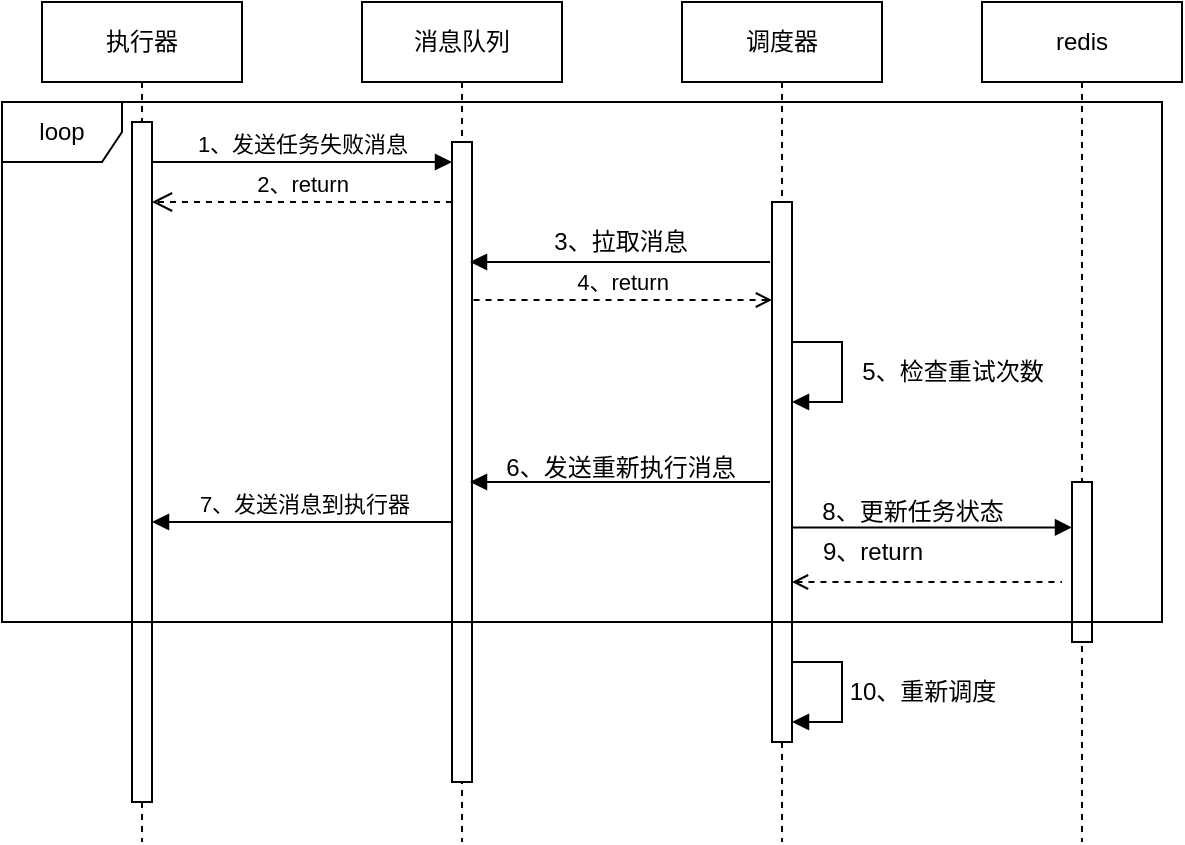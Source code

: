 <mxfile version="21.6.2" type="github">
  <diagram name="第 1 页" id="UQAENWKFMKEMZwTTzu6k">
    <mxGraphModel dx="1468" dy="700" grid="1" gridSize="10" guides="1" tooltips="1" connect="1" arrows="1" fold="1" page="1" pageScale="1" pageWidth="827" pageHeight="1169" math="0" shadow="0">
      <root>
        <mxCell id="0" />
        <mxCell id="1" parent="0" />
        <mxCell id="4a96NGDsUJ6DqveSW2GX-1" value="执行器" style="shape=umlLifeline;perimeter=lifelinePerimeter;whiteSpace=wrap;html=1;container=1;dropTarget=0;collapsible=0;recursiveResize=0;outlineConnect=0;portConstraint=eastwest;newEdgeStyle={&quot;edgeStyle&quot;:&quot;elbowEdgeStyle&quot;,&quot;elbow&quot;:&quot;vertical&quot;,&quot;curved&quot;:0,&quot;rounded&quot;:0};" vertex="1" parent="1">
          <mxGeometry x="80" y="80" width="100" height="420" as="geometry" />
        </mxCell>
        <mxCell id="4a96NGDsUJ6DqveSW2GX-5" value="" style="html=1;points=[];perimeter=orthogonalPerimeter;outlineConnect=0;targetShapes=umlLifeline;portConstraint=eastwest;newEdgeStyle={&quot;edgeStyle&quot;:&quot;elbowEdgeStyle&quot;,&quot;elbow&quot;:&quot;vertical&quot;,&quot;curved&quot;:0,&quot;rounded&quot;:0};" vertex="1" parent="4a96NGDsUJ6DqveSW2GX-1">
          <mxGeometry x="45" y="60" width="10" height="340" as="geometry" />
        </mxCell>
        <mxCell id="4a96NGDsUJ6DqveSW2GX-2" value="消息队列" style="shape=umlLifeline;perimeter=lifelinePerimeter;whiteSpace=wrap;html=1;container=1;dropTarget=0;collapsible=0;recursiveResize=0;outlineConnect=0;portConstraint=eastwest;newEdgeStyle={&quot;edgeStyle&quot;:&quot;elbowEdgeStyle&quot;,&quot;elbow&quot;:&quot;vertical&quot;,&quot;curved&quot;:0,&quot;rounded&quot;:0};" vertex="1" parent="1">
          <mxGeometry x="240" y="80" width="100" height="420" as="geometry" />
        </mxCell>
        <mxCell id="4a96NGDsUJ6DqveSW2GX-6" value="" style="html=1;points=[];perimeter=orthogonalPerimeter;outlineConnect=0;targetShapes=umlLifeline;portConstraint=eastwest;newEdgeStyle={&quot;edgeStyle&quot;:&quot;elbowEdgeStyle&quot;,&quot;elbow&quot;:&quot;vertical&quot;,&quot;curved&quot;:0,&quot;rounded&quot;:0};" vertex="1" parent="4a96NGDsUJ6DqveSW2GX-2">
          <mxGeometry x="45" y="70" width="10" height="320" as="geometry" />
        </mxCell>
        <mxCell id="4a96NGDsUJ6DqveSW2GX-3" value="调度器" style="shape=umlLifeline;perimeter=lifelinePerimeter;whiteSpace=wrap;html=1;container=1;dropTarget=0;collapsible=0;recursiveResize=0;outlineConnect=0;portConstraint=eastwest;newEdgeStyle={&quot;edgeStyle&quot;:&quot;elbowEdgeStyle&quot;,&quot;elbow&quot;:&quot;vertical&quot;,&quot;curved&quot;:0,&quot;rounded&quot;:0};" vertex="1" parent="1">
          <mxGeometry x="400" y="80" width="100" height="420" as="geometry" />
        </mxCell>
        <mxCell id="4a96NGDsUJ6DqveSW2GX-10" value="" style="html=1;points=[];perimeter=orthogonalPerimeter;outlineConnect=0;targetShapes=umlLifeline;portConstraint=eastwest;newEdgeStyle={&quot;edgeStyle&quot;:&quot;elbowEdgeStyle&quot;,&quot;elbow&quot;:&quot;vertical&quot;,&quot;curved&quot;:0,&quot;rounded&quot;:0};" vertex="1" parent="4a96NGDsUJ6DqveSW2GX-3">
          <mxGeometry x="45" y="100" width="10" height="270" as="geometry" />
        </mxCell>
        <mxCell id="4a96NGDsUJ6DqveSW2GX-13" value="" style="endArrow=block;endFill=1;endSize=6;html=1;rounded=0;edgeStyle=orthogonalEdgeStyle;" edge="1" parent="4a96NGDsUJ6DqveSW2GX-3">
          <mxGeometry width="160" relative="1" as="geometry">
            <mxPoint x="55" y="170" as="sourcePoint" />
            <mxPoint x="55" y="200" as="targetPoint" />
            <Array as="points">
              <mxPoint x="80" y="170" />
            </Array>
          </mxGeometry>
        </mxCell>
        <mxCell id="4a96NGDsUJ6DqveSW2GX-4" value="redis" style="shape=umlLifeline;perimeter=lifelinePerimeter;whiteSpace=wrap;html=1;container=1;dropTarget=0;collapsible=0;recursiveResize=0;outlineConnect=0;portConstraint=eastwest;newEdgeStyle={&quot;edgeStyle&quot;:&quot;elbowEdgeStyle&quot;,&quot;elbow&quot;:&quot;vertical&quot;,&quot;curved&quot;:0,&quot;rounded&quot;:0};" vertex="1" parent="1">
          <mxGeometry x="550" y="80" width="100" height="420" as="geometry" />
        </mxCell>
        <mxCell id="4a96NGDsUJ6DqveSW2GX-25" value="" style="html=1;points=[];perimeter=orthogonalPerimeter;outlineConnect=0;targetShapes=umlLifeline;portConstraint=eastwest;newEdgeStyle={&quot;edgeStyle&quot;:&quot;elbowEdgeStyle&quot;,&quot;elbow&quot;:&quot;vertical&quot;,&quot;curved&quot;:0,&quot;rounded&quot;:0};" vertex="1" parent="4a96NGDsUJ6DqveSW2GX-4">
          <mxGeometry x="45" y="240" width="10" height="80" as="geometry" />
        </mxCell>
        <mxCell id="4a96NGDsUJ6DqveSW2GX-7" value="1、发送任务失败消息" style="html=1;verticalAlign=bottom;endArrow=block;edgeStyle=elbowEdgeStyle;elbow=vertical;curved=0;rounded=0;" edge="1" parent="1" source="4a96NGDsUJ6DqveSW2GX-5">
          <mxGeometry relative="1" as="geometry">
            <mxPoint x="140" y="160" as="sourcePoint" />
            <mxPoint x="285" y="160" as="targetPoint" />
            <Array as="points">
              <mxPoint x="285" y="160" />
            </Array>
            <mxPoint as="offset" />
          </mxGeometry>
        </mxCell>
        <mxCell id="4a96NGDsUJ6DqveSW2GX-9" value="" style="endArrow=none;endFill=0;endSize=12;html=1;rounded=0;startArrow=block;startFill=1;" edge="1" parent="1">
          <mxGeometry width="160" relative="1" as="geometry">
            <mxPoint x="294" y="210" as="sourcePoint" />
            <mxPoint x="444" y="210" as="targetPoint" />
          </mxGeometry>
        </mxCell>
        <mxCell id="4a96NGDsUJ6DqveSW2GX-12" value="3、拉取消息" style="text;html=1;align=center;verticalAlign=middle;resizable=0;points=[];autosize=1;strokeColor=none;fillColor=none;" vertex="1" parent="1">
          <mxGeometry x="324" y="185" width="90" height="30" as="geometry" />
        </mxCell>
        <mxCell id="4a96NGDsUJ6DqveSW2GX-14" value="5、检查重试次数" style="text;html=1;align=center;verticalAlign=middle;resizable=0;points=[];autosize=1;strokeColor=none;fillColor=none;" vertex="1" parent="1">
          <mxGeometry x="480" y="250" width="110" height="30" as="geometry" />
        </mxCell>
        <mxCell id="4a96NGDsUJ6DqveSW2GX-8" value="2、return" style="html=1;verticalAlign=bottom;endArrow=open;dashed=1;endSize=8;edgeStyle=elbowEdgeStyle;elbow=vertical;curved=0;rounded=0;" edge="1" source="4a96NGDsUJ6DqveSW2GX-6" parent="1" target="4a96NGDsUJ6DqveSW2GX-5">
          <mxGeometry x="-0.002" relative="1" as="geometry">
            <mxPoint x="130" y="220" as="targetPoint" />
            <Array as="points">
              <mxPoint x="150" y="180" />
            </Array>
            <mxPoint as="offset" />
          </mxGeometry>
        </mxCell>
        <mxCell id="4a96NGDsUJ6DqveSW2GX-16" value="4、return" style="html=1;verticalAlign=bottom;endArrow=none;dashed=1;endSize=8;edgeStyle=elbowEdgeStyle;elbow=vertical;curved=0;rounded=0;startArrow=open;startFill=0;endFill=0;" edge="1" parent="1" source="4a96NGDsUJ6DqveSW2GX-10" target="4a96NGDsUJ6DqveSW2GX-6">
          <mxGeometry x="0.001" relative="1" as="geometry">
            <mxPoint x="440" y="229" as="sourcePoint" />
            <mxPoint x="300" y="229" as="targetPoint" />
            <Array as="points">
              <mxPoint x="300" y="229" />
            </Array>
            <mxPoint as="offset" />
          </mxGeometry>
        </mxCell>
        <mxCell id="4a96NGDsUJ6DqveSW2GX-17" value="" style="endArrow=none;endFill=0;endSize=12;html=1;rounded=0;startArrow=block;startFill=1;" edge="1" parent="1">
          <mxGeometry width="160" relative="1" as="geometry">
            <mxPoint x="294" y="320" as="sourcePoint" />
            <mxPoint x="444" y="320" as="targetPoint" />
          </mxGeometry>
        </mxCell>
        <mxCell id="4a96NGDsUJ6DqveSW2GX-18" value="7、发送消息到执行器" style="html=1;verticalAlign=bottom;endArrow=none;edgeStyle=elbowEdgeStyle;elbow=vertical;curved=0;rounded=0;endFill=0;startArrow=block;startFill=1;" edge="1" parent="1" source="4a96NGDsUJ6DqveSW2GX-5" target="4a96NGDsUJ6DqveSW2GX-6">
          <mxGeometry x="0.004" relative="1" as="geometry">
            <mxPoint x="140" y="340" as="sourcePoint" />
            <mxPoint x="280" y="340" as="targetPoint" />
            <Array as="points">
              <mxPoint x="280" y="340" />
            </Array>
            <mxPoint as="offset" />
          </mxGeometry>
        </mxCell>
        <mxCell id="4a96NGDsUJ6DqveSW2GX-19" value="6、发送重新执行消息" style="text;html=1;align=center;verticalAlign=middle;resizable=0;points=[];autosize=1;strokeColor=none;fillColor=none;" vertex="1" parent="1">
          <mxGeometry x="299" y="298" width="140" height="30" as="geometry" />
        </mxCell>
        <mxCell id="4a96NGDsUJ6DqveSW2GX-20" value="loop" style="shape=umlFrame;whiteSpace=wrap;html=1;pointerEvents=0;" vertex="1" parent="1">
          <mxGeometry x="60" y="130" width="580" height="260" as="geometry" />
        </mxCell>
        <mxCell id="4a96NGDsUJ6DqveSW2GX-21" value="" style="endArrow=block;endFill=1;endSize=6;html=1;rounded=0;" edge="1" parent="1" target="4a96NGDsUJ6DqveSW2GX-25">
          <mxGeometry width="160" relative="1" as="geometry">
            <mxPoint x="455" y="342.73" as="sourcePoint" />
            <mxPoint x="590" y="343" as="targetPoint" />
          </mxGeometry>
        </mxCell>
        <mxCell id="4a96NGDsUJ6DqveSW2GX-22" value="8、更新任务状态" style="text;html=1;align=center;verticalAlign=middle;resizable=0;points=[];autosize=1;strokeColor=none;fillColor=none;" vertex="1" parent="1">
          <mxGeometry x="460" y="320" width="110" height="30" as="geometry" />
        </mxCell>
        <mxCell id="4a96NGDsUJ6DqveSW2GX-23" value="" style="endArrow=none;endFill=0;endSize=12;html=1;rounded=0;dashed=1;startArrow=open;startFill=0;" edge="1" parent="1" source="4a96NGDsUJ6DqveSW2GX-10">
          <mxGeometry width="160" relative="1" as="geometry">
            <mxPoint x="460" y="370" as="sourcePoint" />
            <mxPoint x="590" y="370" as="targetPoint" />
          </mxGeometry>
        </mxCell>
        <mxCell id="4a96NGDsUJ6DqveSW2GX-24" value="9、return" style="text;html=1;align=center;verticalAlign=middle;resizable=0;points=[];autosize=1;strokeColor=none;fillColor=none;" vertex="1" parent="1">
          <mxGeometry x="460" y="340" width="70" height="30" as="geometry" />
        </mxCell>
        <mxCell id="4a96NGDsUJ6DqveSW2GX-26" value="" style="endArrow=block;endFill=1;endSize=6;html=1;rounded=0;edgeStyle=orthogonalEdgeStyle;" edge="1" parent="1">
          <mxGeometry width="160" relative="1" as="geometry">
            <mxPoint x="455" y="410" as="sourcePoint" />
            <mxPoint x="455" y="440" as="targetPoint" />
            <Array as="points">
              <mxPoint x="480" y="410" />
            </Array>
          </mxGeometry>
        </mxCell>
        <mxCell id="4a96NGDsUJ6DqveSW2GX-27" value="10、重新调度" style="text;html=1;align=center;verticalAlign=middle;resizable=0;points=[];autosize=1;strokeColor=none;fillColor=none;" vertex="1" parent="1">
          <mxGeometry x="470" y="410" width="100" height="30" as="geometry" />
        </mxCell>
      </root>
    </mxGraphModel>
  </diagram>
</mxfile>
